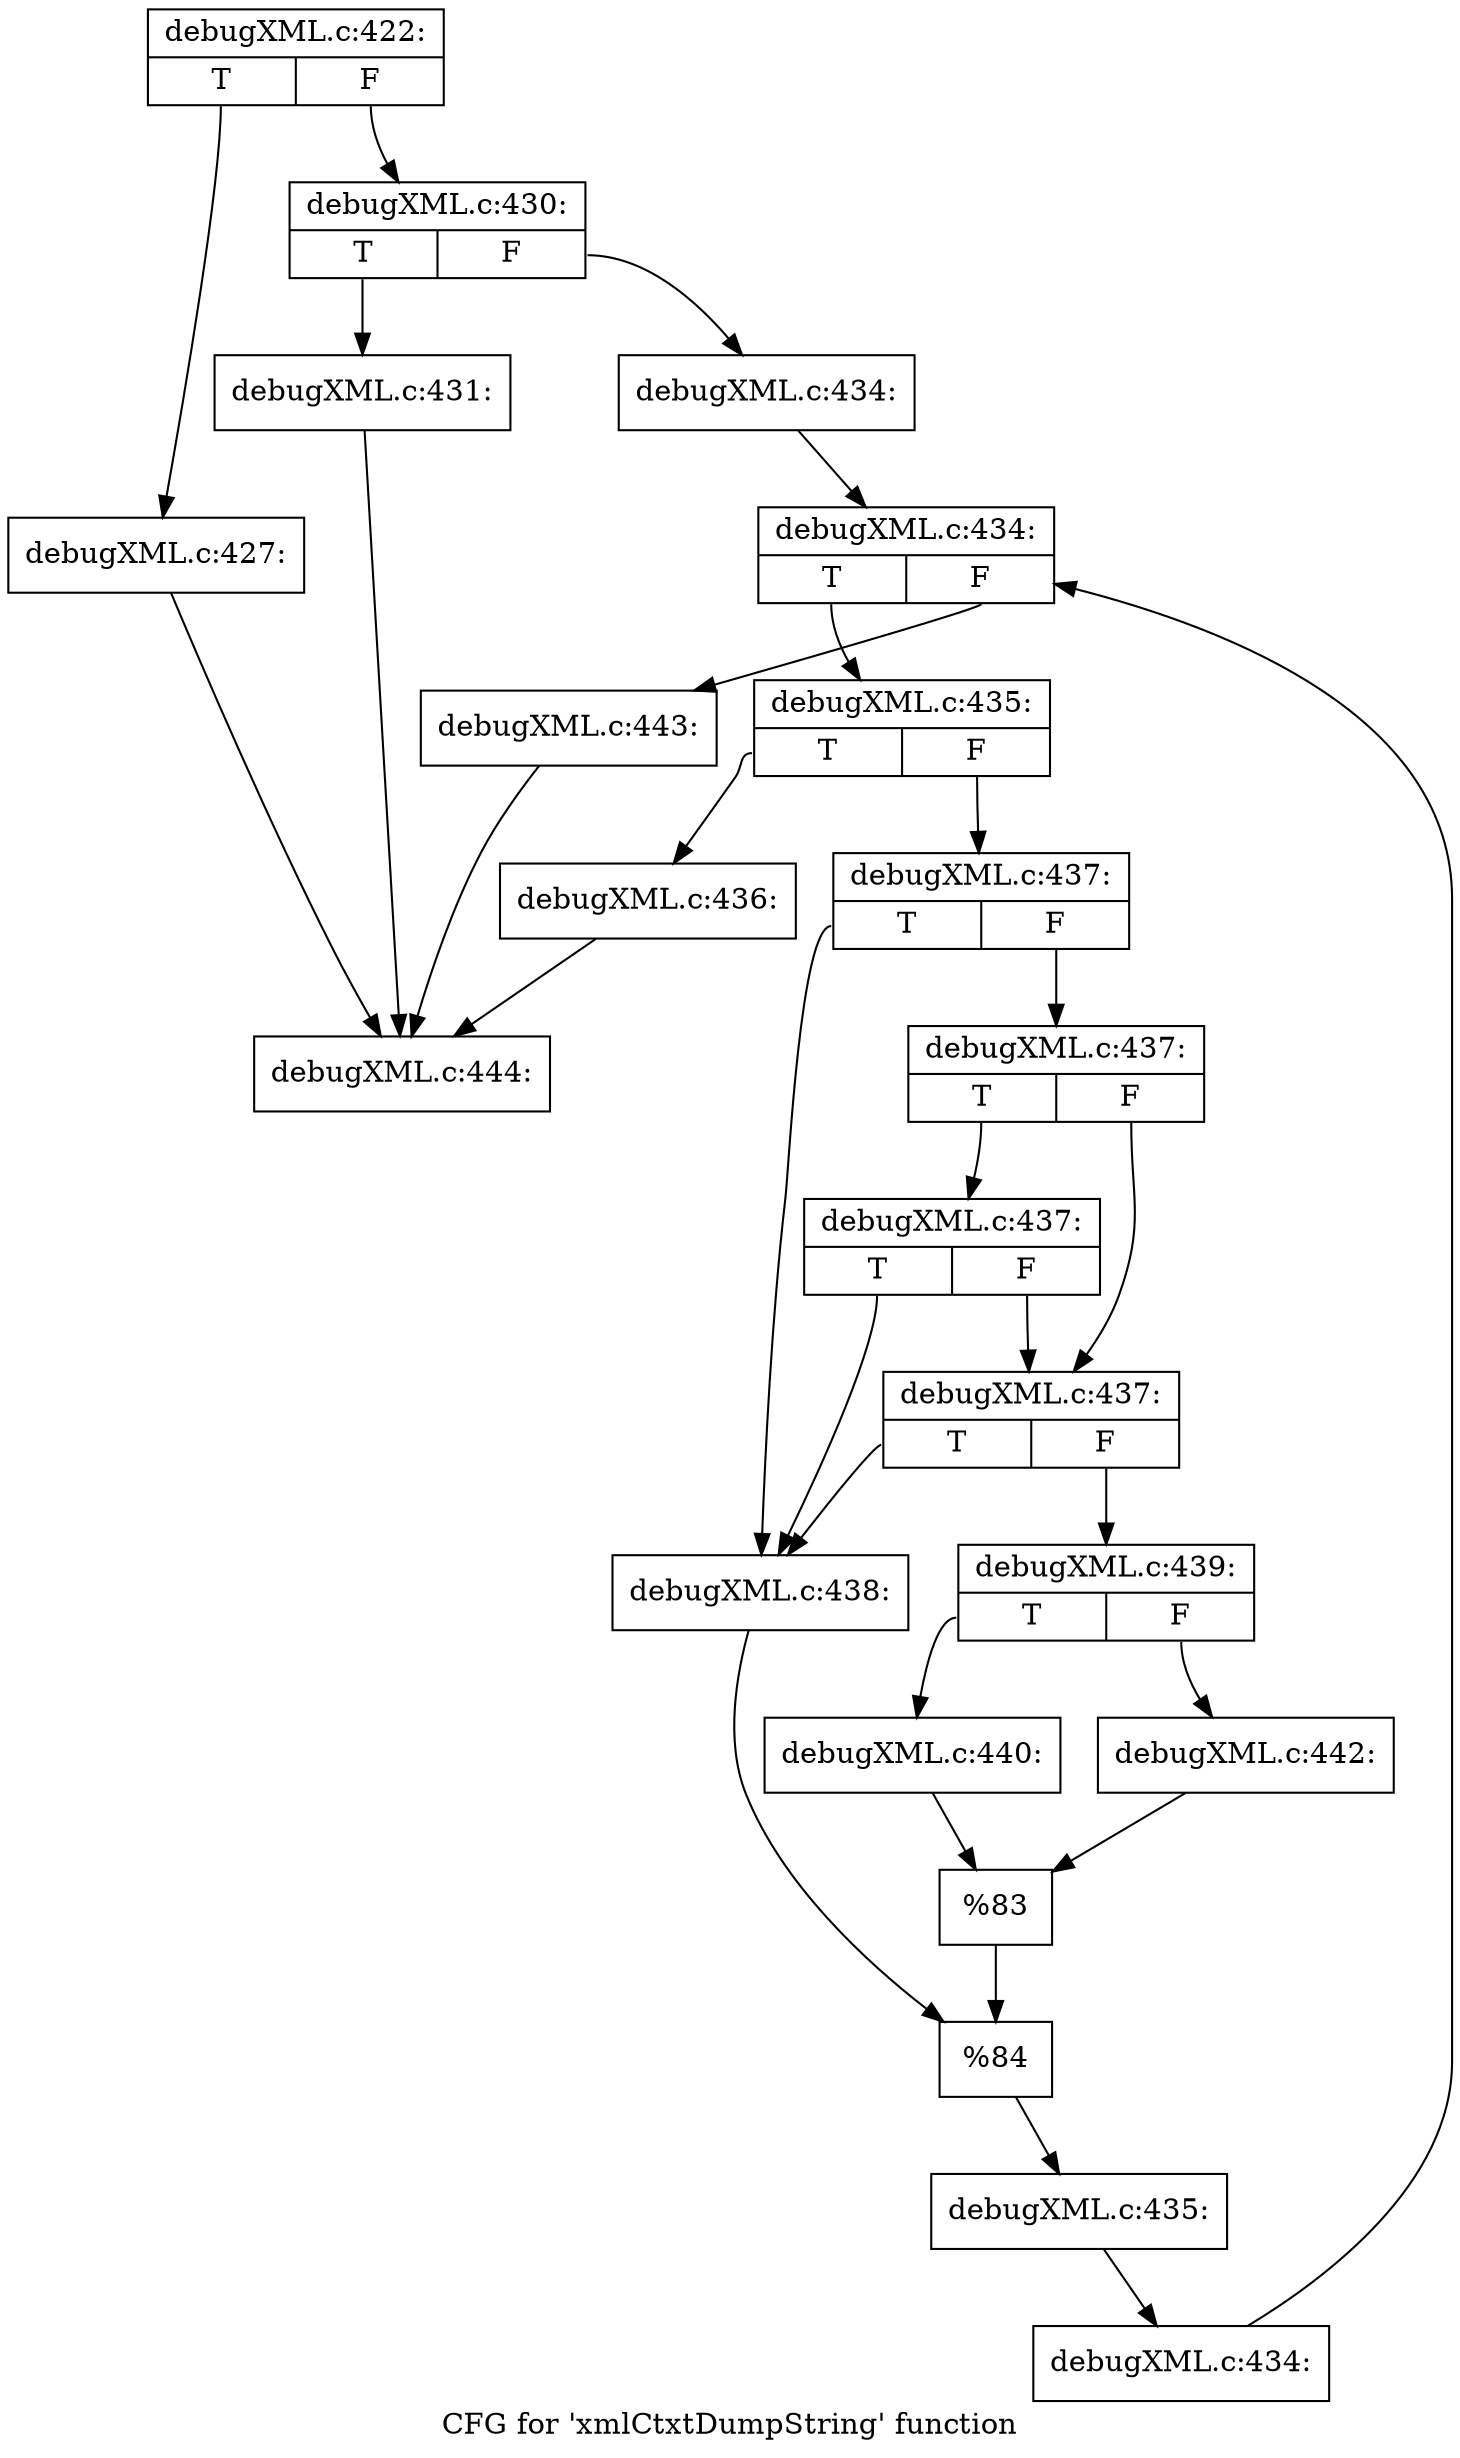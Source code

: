 digraph "CFG for 'xmlCtxtDumpString' function" {
	label="CFG for 'xmlCtxtDumpString' function";

	Node0x4aa2610 [shape=record,label="{debugXML.c:422:|{<s0>T|<s1>F}}"];
	Node0x4aa2610:s0 -> Node0x4aa2b80;
	Node0x4aa2610:s1 -> Node0x4aad270;
	Node0x4aa2b80 [shape=record,label="{debugXML.c:427:}"];
	Node0x4aa2b80 -> Node0x4aac8f0;
	Node0x4aad270 [shape=record,label="{debugXML.c:430:|{<s0>T|<s1>F}}"];
	Node0x4aad270:s0 -> Node0x4aad7c0;
	Node0x4aad270:s1 -> Node0x4aad810;
	Node0x4aad7c0 [shape=record,label="{debugXML.c:431:}"];
	Node0x4aad7c0 -> Node0x4aac8f0;
	Node0x4aad810 [shape=record,label="{debugXML.c:434:}"];
	Node0x4aad810 -> Node0x4aae080;
	Node0x4aae080 [shape=record,label="{debugXML.c:434:|{<s0>T|<s1>F}}"];
	Node0x4aae080:s0 -> Node0x4aae360;
	Node0x4aae080:s1 -> Node0x4aadee0;
	Node0x4aae360 [shape=record,label="{debugXML.c:435:|{<s0>T|<s1>F}}"];
	Node0x4aae360:s0 -> Node0x4aae630;
	Node0x4aae360:s1 -> Node0x4aae6d0;
	Node0x4aae630 [shape=record,label="{debugXML.c:436:}"];
	Node0x4aae630 -> Node0x4aac8f0;
	Node0x4aae6d0 [shape=record,label="{debugXML.c:437:|{<s0>T|<s1>F}}"];
	Node0x4aae6d0:s0 -> Node0x4aaebb0;
	Node0x4aae6d0:s1 -> Node0x4aaed20;
	Node0x4aaed20 [shape=record,label="{debugXML.c:437:|{<s0>T|<s1>F}}"];
	Node0x4aaed20:s0 -> Node0x4aaf150;
	Node0x4aaed20:s1 -> Node0x4aaeca0;
	Node0x4aaf150 [shape=record,label="{debugXML.c:437:|{<s0>T|<s1>F}}"];
	Node0x4aaf150:s0 -> Node0x4aaebb0;
	Node0x4aaf150:s1 -> Node0x4aaeca0;
	Node0x4aaeca0 [shape=record,label="{debugXML.c:437:|{<s0>T|<s1>F}}"];
	Node0x4aaeca0:s0 -> Node0x4aaebb0;
	Node0x4aaeca0:s1 -> Node0x4aaec50;
	Node0x4aaebb0 [shape=record,label="{debugXML.c:438:}"];
	Node0x4aaebb0 -> Node0x4aaec00;
	Node0x4aaec50 [shape=record,label="{debugXML.c:439:|{<s0>T|<s1>F}}"];
	Node0x4aaec50:s0 -> Node0x4aaff80;
	Node0x4aaec50:s1 -> Node0x4ab0020;
	Node0x4aaff80 [shape=record,label="{debugXML.c:440:}"];
	Node0x4aaff80 -> Node0x4aaffd0;
	Node0x4ab0020 [shape=record,label="{debugXML.c:442:}"];
	Node0x4ab0020 -> Node0x4aaffd0;
	Node0x4aaffd0 [shape=record,label="{%83}"];
	Node0x4aaffd0 -> Node0x4aaec00;
	Node0x4aaec00 [shape=record,label="{%84}"];
	Node0x4aaec00 -> Node0x4aae680;
	Node0x4aae680 [shape=record,label="{debugXML.c:435:}"];
	Node0x4aae680 -> Node0x4aae2d0;
	Node0x4aae2d0 [shape=record,label="{debugXML.c:434:}"];
	Node0x4aae2d0 -> Node0x4aae080;
	Node0x4aadee0 [shape=record,label="{debugXML.c:443:}"];
	Node0x4aadee0 -> Node0x4aac8f0;
	Node0x4aac8f0 [shape=record,label="{debugXML.c:444:}"];
}
